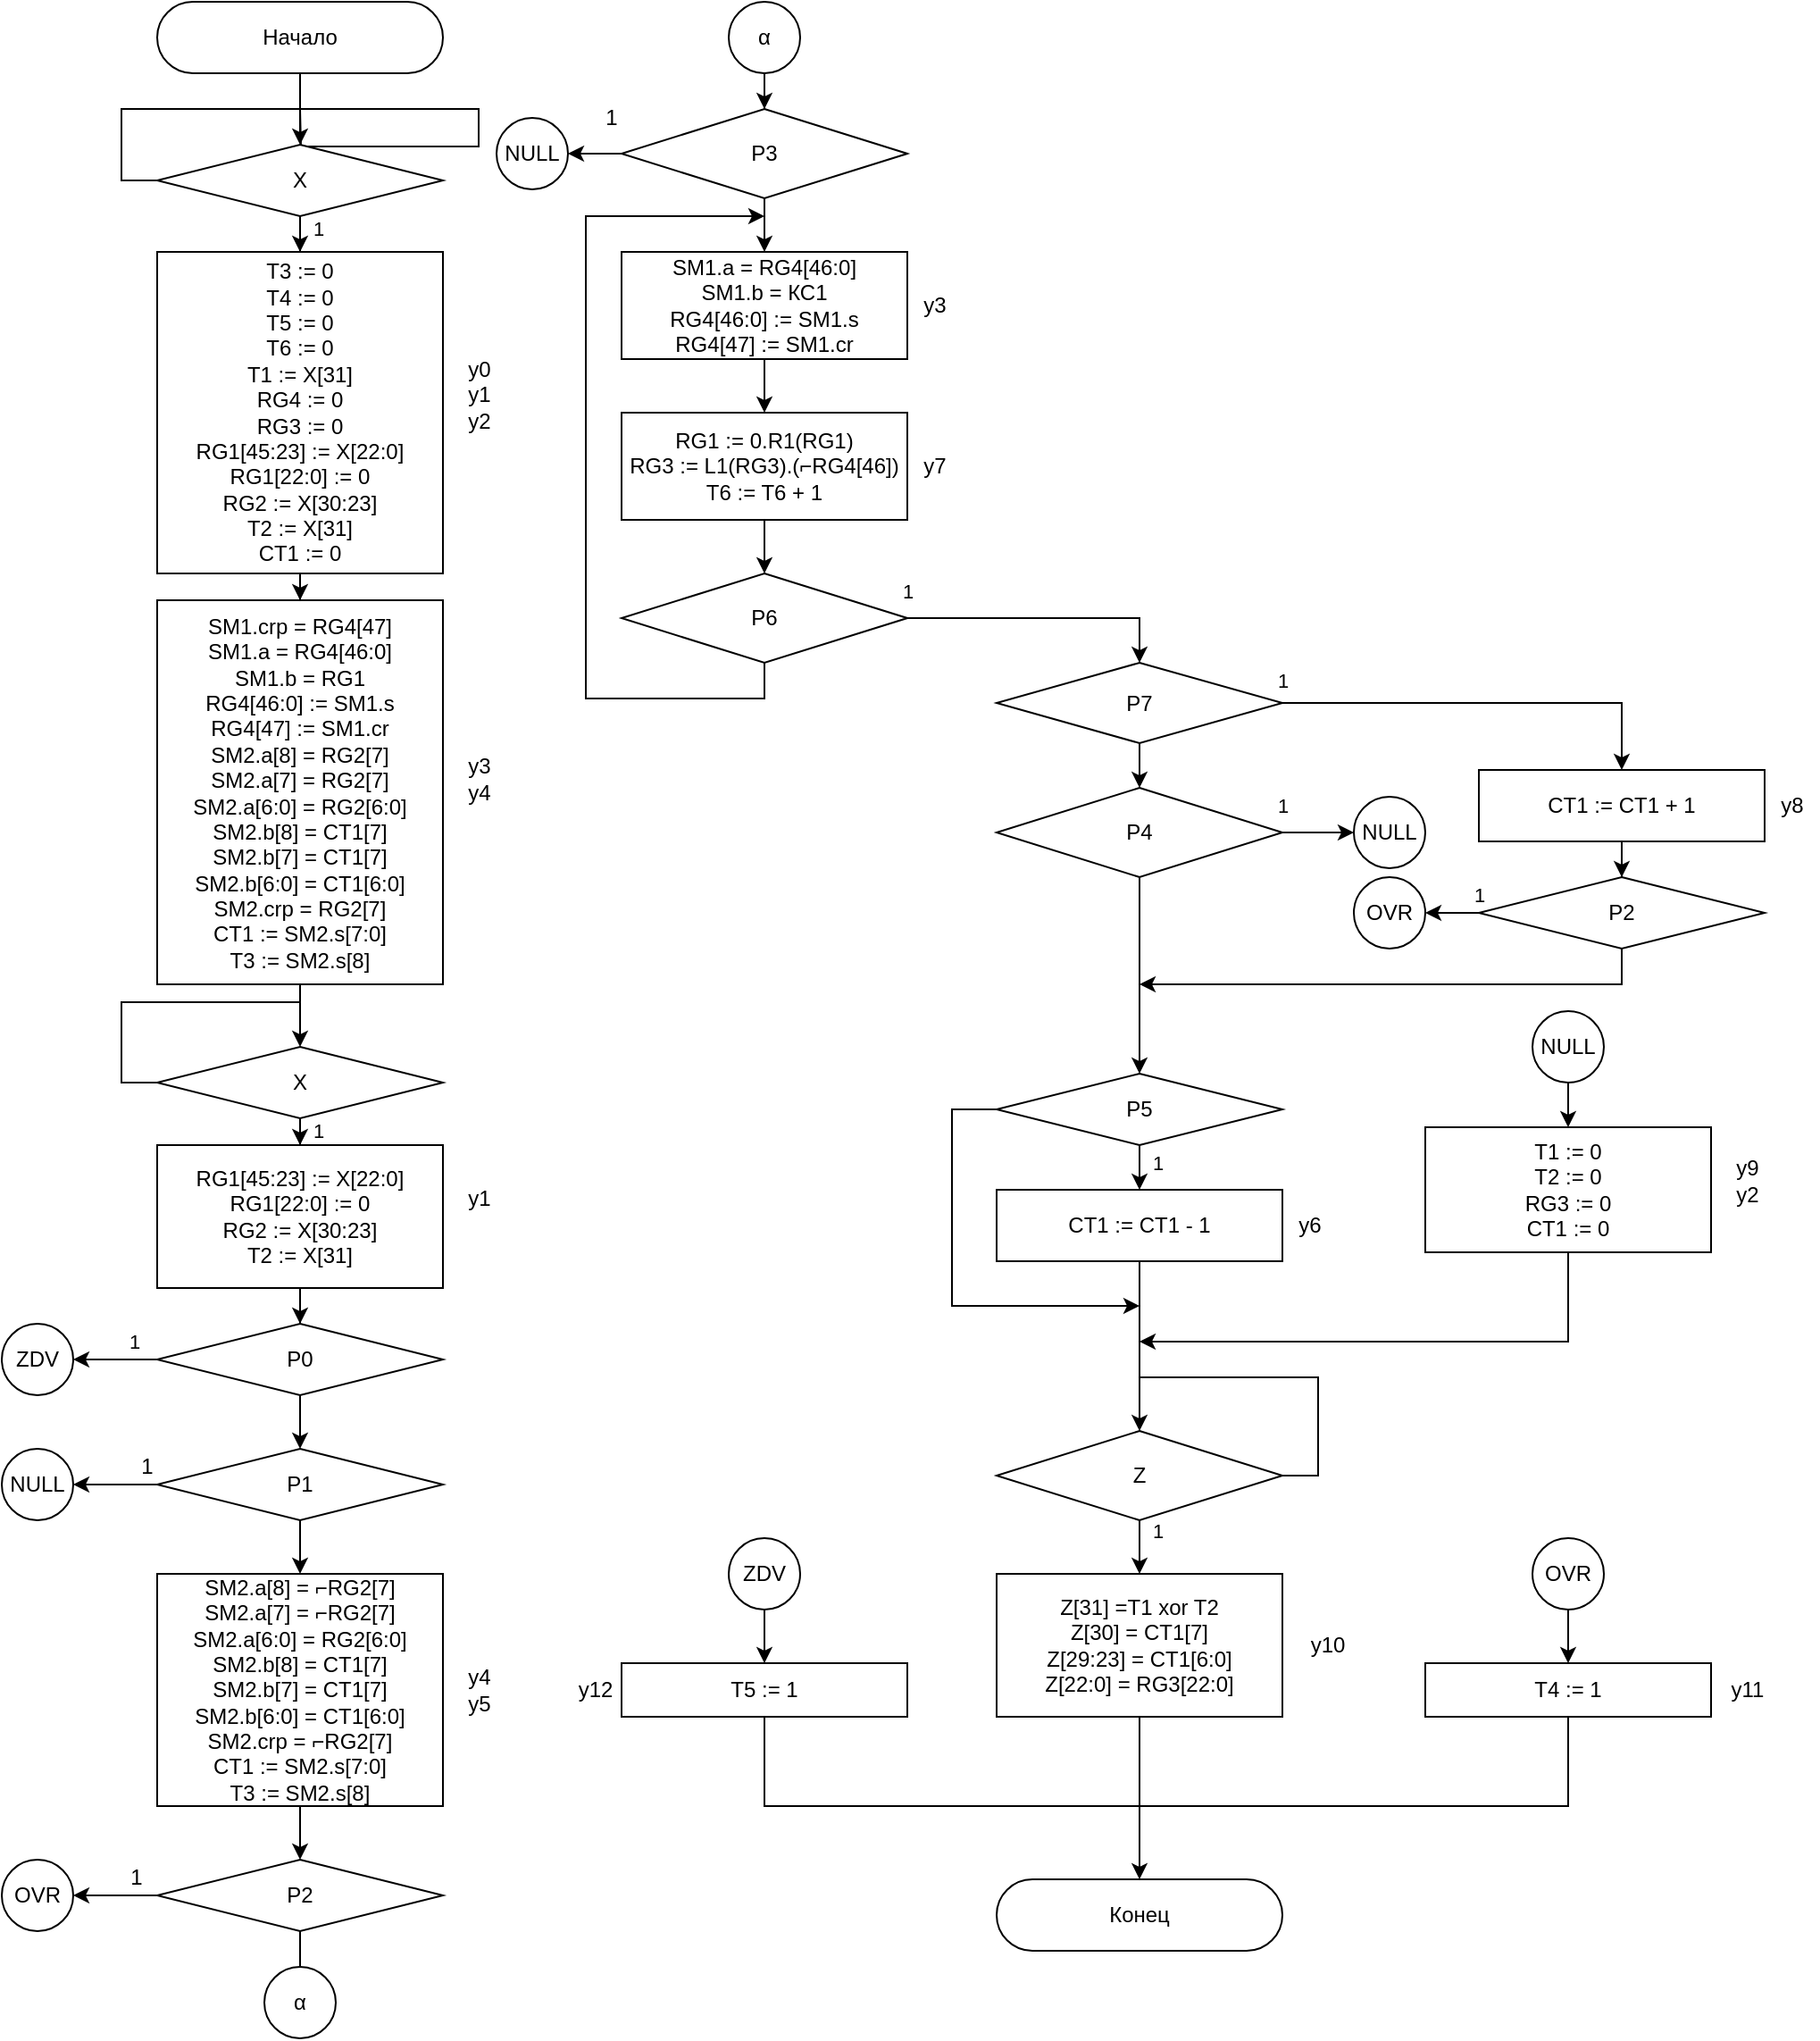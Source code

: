 <mxfile version="20.5.1" type="device"><diagram id="ACObFLgVkWhAxVGLYDQc" name="Page-1"><mxGraphModel dx="2012" dy="662" grid="1" gridSize="10" guides="1" tooltips="1" connect="1" arrows="1" fold="1" page="1" pageScale="1" pageWidth="827" pageHeight="1169" math="0" shadow="0"><root><mxCell id="0"/><mxCell id="1" parent="0"/><mxCell id="IRYFzveRMdwNOG3bAIri-10" value="" style="edgeStyle=orthogonalEdgeStyle;rounded=0;orthogonalLoop=1;jettySize=auto;html=1;fontSize=12;entryX=0.5;entryY=0;entryDx=0;entryDy=0;" parent="1" source="IRYFzveRMdwNOG3bAIri-1" target="IRYFzveRMdwNOG3bAIri-15" edge="1"><mxGeometry relative="1" as="geometry"><mxPoint x="-369.966" y="240.009" as="targetPoint"/></mxGeometry></mxCell><mxCell id="IRYFzveRMdwNOG3bAIri-1" value="&lt;span&gt;SM1.a = RG4[46:0]&lt;/span&gt;&lt;br&gt;&lt;span&gt;SM1.b = КС1&lt;/span&gt;&lt;br&gt;&lt;span&gt;RG4[46:0] := SM1.s&lt;br&gt;RG4[47] := SM1.cr&lt;br&gt;&lt;/span&gt;" style="whiteSpace=wrap;html=1;rounded=0;" parent="1" vertex="1"><mxGeometry x="-450" y="160" width="160" height="60" as="geometry"/></mxCell><mxCell id="IRYFzveRMdwNOG3bAIri-20" value="" style="edgeStyle=orthogonalEdgeStyle;rounded=0;orthogonalLoop=1;jettySize=auto;html=1;fontSize=12;endArrow=classic;endFill=1;exitX=0.5;exitY=1;exitDx=0;exitDy=0;" parent="1" source="GLUhOOd_o06TXUo1otV1-1" edge="1"><mxGeometry relative="1" as="geometry"><mxPoint x="-370" y="140" as="targetPoint"/><Array as="points"><mxPoint x="-370" y="410"/><mxPoint x="-470" y="410"/><mxPoint x="-470" y="140"/></Array><mxPoint x="-370" y="400" as="sourcePoint"/></mxGeometry></mxCell><mxCell id="GLUhOOd_o06TXUo1otV1-2" value="" style="edgeStyle=orthogonalEdgeStyle;rounded=0;orthogonalLoop=1;jettySize=auto;html=1;" parent="1" source="IRYFzveRMdwNOG3bAIri-15" target="GLUhOOd_o06TXUo1otV1-1" edge="1"><mxGeometry relative="1" as="geometry"/></mxCell><mxCell id="IRYFzveRMdwNOG3bAIri-15" value="RG1 := 0.R1(RG1)&lt;br&gt;RG3 := L1(RG3).(⌐RG4[46])&lt;br&gt;T6 := T6 + 1" style="whiteSpace=wrap;html=1;rounded=0;" parent="1" vertex="1"><mxGeometry x="-450" y="250" width="160" height="60" as="geometry"/></mxCell><mxCell id="VNWAp6b7zVvPwONE7y22-46" value="" style="edgeStyle=orthogonalEdgeStyle;rounded=0;orthogonalLoop=1;jettySize=auto;html=1;" parent="1" source="VNWAp6b7zVvPwONE7y22-47" target="VNWAp6b7zVvPwONE7y22-50" edge="1"><mxGeometry relative="1" as="geometry"/></mxCell><mxCell id="VNWAp6b7zVvPwONE7y22-47" value="Начало" style="rounded=1;whiteSpace=wrap;html=1;arcSize=50;" parent="1" vertex="1"><mxGeometry x="-710" y="20" width="160" height="40" as="geometry"/></mxCell><mxCell id="VNWAp6b7zVvPwONE7y22-48" style="edgeStyle=orthogonalEdgeStyle;rounded=0;orthogonalLoop=1;jettySize=auto;html=1;exitX=0;exitY=0.5;exitDx=0;exitDy=0;endArrow=none;endFill=0;" parent="1" source="VNWAp6b7zVvPwONE7y22-50" edge="1"><mxGeometry relative="1" as="geometry"><mxPoint x="-630" y="80" as="targetPoint"/></mxGeometry></mxCell><mxCell id="VNWAp6b7zVvPwONE7y22-49" value="1" style="edgeStyle=orthogonalEdgeStyle;rounded=0;orthogonalLoop=1;jettySize=auto;html=1;endArrow=classic;endFill=1;strokeWidth=1;" parent="1" source="VNWAp6b7zVvPwONE7y22-50" target="VNWAp6b7zVvPwONE7y22-52" edge="1"><mxGeometry x="-0.778" y="10" relative="1" as="geometry"><mxPoint as="offset"/></mxGeometry></mxCell><mxCell id="VNWAp6b7zVvPwONE7y22-50" value="X" style="rhombus;whiteSpace=wrap;html=1;rounded=0;" parent="1" vertex="1"><mxGeometry x="-710" y="100" width="160" height="40" as="geometry"/></mxCell><mxCell id="VNWAp6b7zVvPwONE7y22-51" value="" style="edgeStyle=orthogonalEdgeStyle;rounded=0;orthogonalLoop=1;jettySize=auto;html=1;" parent="1" source="VNWAp6b7zVvPwONE7y22-52" target="VNWAp6b7zVvPwONE7y22-54" edge="1"><mxGeometry relative="1" as="geometry"/></mxCell><mxCell id="VNWAp6b7zVvPwONE7y22-52" value="T3 := 0&lt;br&gt;T4 := 0&lt;br&gt;T5 := 0&lt;br&gt;T6 := 0&lt;br&gt;T1 := X[31]&lt;br&gt;RG4 := 0&lt;br&gt;RG3 := 0&lt;br&gt;RG1[45:23] := X[22:0]&lt;br&gt;RG1[22:0] := 0&lt;br&gt;RG2 := X[30:23]&lt;br&gt;T2 := X[31]&lt;br&gt;CT1 := 0" style="whiteSpace=wrap;html=1;rounded=0;" parent="1" vertex="1"><mxGeometry x="-710" y="160" width="160" height="180" as="geometry"/></mxCell><mxCell id="VNWAp6b7zVvPwONE7y22-53" value="" style="edgeStyle=orthogonalEdgeStyle;rounded=0;orthogonalLoop=1;jettySize=auto;html=1;fontColor=#FF6600;" parent="1" source="VNWAp6b7zVvPwONE7y22-54" target="VNWAp6b7zVvPwONE7y22-59" edge="1"><mxGeometry relative="1" as="geometry"/></mxCell><mxCell id="VNWAp6b7zVvPwONE7y22-54" value="SM1.crp = RG4[47]&lt;br&gt;SM1.a = RG4[46:0]&lt;br&gt;SM1.b = RG1&lt;br&gt;RG4[46:0] := SM1.s&lt;br&gt;RG4[47] := SM1.cr&lt;br&gt;SM2.a[8] = RG2[7]&lt;br&gt;SM2.a[7] = RG2[7]&lt;br&gt;SM2.a[6:0] = RG2[6:0]&lt;br&gt;SM2.b[8] = CT1[7]&lt;br&gt;SM2.b[7] = CT1[7]&lt;br&gt;SM2.b[6:0] = CT1[6:0]&lt;br&gt;SM2.crp = RG2[7]&lt;br&gt;CT1 := SM2.s[7:0]&lt;br&gt;T3 := SM2.s[8]" style="whiteSpace=wrap;html=1;rounded=0;" parent="1" vertex="1"><mxGeometry x="-710" y="355" width="160" height="215" as="geometry"/></mxCell><mxCell id="VNWAp6b7zVvPwONE7y22-57" value="" style="edgeStyle=orthogonalEdgeStyle;rounded=0;orthogonalLoop=1;jettySize=auto;html=1;fontColor=#FF6600;exitX=0;exitY=0.5;exitDx=0;exitDy=0;endArrow=none;endFill=0;" parent="1" source="VNWAp6b7zVvPwONE7y22-59" edge="1"><mxGeometry relative="1" as="geometry"><mxPoint x="-630" y="580" as="targetPoint"/><Array as="points"><mxPoint x="-730" y="625"/><mxPoint x="-730" y="580"/><mxPoint x="-630" y="580"/></Array></mxGeometry></mxCell><mxCell id="VNWAp6b7zVvPwONE7y22-58" value="1" style="edgeStyle=orthogonalEdgeStyle;rounded=0;orthogonalLoop=1;jettySize=auto;html=1;fontColor=#000000;endArrow=classic;endFill=1;startArrow=none;startFill=0;" parent="1" source="VNWAp6b7zVvPwONE7y22-59" target="VNWAp6b7zVvPwONE7y22-61" edge="1"><mxGeometry x="-0.778" y="10" relative="1" as="geometry"><mxPoint as="offset"/></mxGeometry></mxCell><mxCell id="VNWAp6b7zVvPwONE7y22-59" value="X" style="rhombus;whiteSpace=wrap;html=1;rounded=0;" parent="1" vertex="1"><mxGeometry x="-710" y="605" width="160" height="40" as="geometry"/></mxCell><mxCell id="VNWAp6b7zVvPwONE7y22-60" value="" style="edgeStyle=orthogonalEdgeStyle;rounded=0;orthogonalLoop=1;jettySize=auto;html=1;fontColor=#000000;startArrow=none;startFill=0;endArrow=classic;endFill=1;" parent="1" source="VNWAp6b7zVvPwONE7y22-61" target="VNWAp6b7zVvPwONE7y22-65" edge="1"><mxGeometry relative="1" as="geometry"/></mxCell><mxCell id="VNWAp6b7zVvPwONE7y22-61" value="RG1[45:23] := X[22:0]&lt;br&gt;RG1[22:0] := 0&lt;br&gt;&lt;span&gt;RG2 := X[30:23]&lt;br&gt;&lt;/span&gt;T2 := X[31]&lt;span&gt;&lt;br&gt;&lt;/span&gt;" style="whiteSpace=wrap;html=1;rounded=0;" parent="1" vertex="1"><mxGeometry x="-710" y="660" width="160" height="80" as="geometry"/></mxCell><mxCell id="VNWAp6b7zVvPwONE7y22-63" value="1" style="edgeStyle=orthogonalEdgeStyle;rounded=0;orthogonalLoop=1;jettySize=auto;html=1;fontColor=#000000;startArrow=none;startFill=0;endArrow=classic;endFill=1;entryX=1;entryY=0.5;entryDx=0;entryDy=0;" parent="1" source="VNWAp6b7zVvPwONE7y22-65" target="VNWAp6b7zVvPwONE7y22-83" edge="1"><mxGeometry x="-0.429" y="-10" relative="1" as="geometry"><mxPoint x="-780" y="860" as="targetPoint"/><mxPoint as="offset"/></mxGeometry></mxCell><mxCell id="VNWAp6b7zVvPwONE7y22-64" value="" style="edgeStyle=orthogonalEdgeStyle;rounded=0;orthogonalLoop=1;jettySize=auto;html=1;fontSize=12;fontColor=#000000;startArrow=none;startFill=0;endArrow=classic;endFill=1;strokeWidth=1;" parent="1" source="VNWAp6b7zVvPwONE7y22-65" target="VNWAp6b7zVvPwONE7y22-69" edge="1"><mxGeometry relative="1" as="geometry"/></mxCell><mxCell id="VNWAp6b7zVvPwONE7y22-65" value="P0" style="rhombus;whiteSpace=wrap;html=1;rounded=0;" parent="1" vertex="1"><mxGeometry x="-710" y="760" width="160" height="40" as="geometry"/></mxCell><mxCell id="VNWAp6b7zVvPwONE7y22-67" value="1" style="edgeStyle=orthogonalEdgeStyle;rounded=0;orthogonalLoop=1;jettySize=auto;html=1;fontSize=12;fontColor=#000000;startArrow=none;startFill=0;endArrow=classic;endFill=1;strokeWidth=1;entryX=1;entryY=0.5;entryDx=0;entryDy=0;" parent="1" source="VNWAp6b7zVvPwONE7y22-69" target="VNWAp6b7zVvPwONE7y22-84" edge="1"><mxGeometry x="-0.75" y="-10" relative="1" as="geometry"><mxPoint x="-790" y="970" as="targetPoint"/><mxPoint as="offset"/></mxGeometry></mxCell><mxCell id="VNWAp6b7zVvPwONE7y22-68" value="" style="edgeStyle=orthogonalEdgeStyle;rounded=0;orthogonalLoop=1;jettySize=auto;html=1;fontSize=12;fontColor=#000000;startArrow=none;startFill=0;endArrow=classic;endFill=1;strokeWidth=1;" parent="1" source="VNWAp6b7zVvPwONE7y22-69" target="VNWAp6b7zVvPwONE7y22-72" edge="1"><mxGeometry relative="1" as="geometry"/></mxCell><mxCell id="VNWAp6b7zVvPwONE7y22-69" value="P1" style="rhombus;whiteSpace=wrap;html=1;rounded=0;" parent="1" vertex="1"><mxGeometry x="-710" y="830" width="160" height="40" as="geometry"/></mxCell><mxCell id="VNWAp6b7zVvPwONE7y22-71" value="" style="edgeStyle=orthogonalEdgeStyle;rounded=0;orthogonalLoop=1;jettySize=auto;html=1;fontSize=12;fontColor=#000000;startArrow=none;startFill=0;endArrow=classic;endFill=1;strokeWidth=1;" parent="1" source="VNWAp6b7zVvPwONE7y22-72" target="VNWAp6b7zVvPwONE7y22-76" edge="1"><mxGeometry relative="1" as="geometry"/></mxCell><mxCell id="VNWAp6b7zVvPwONE7y22-72" value="SM2.a[8] =&amp;nbsp;⌐RG2[7]&lt;br&gt;SM2.a[7] =&amp;nbsp;⌐RG2[7]&lt;br&gt;SM2.a[6:0] = RG2[6:0]&lt;br&gt;SM2.b[8] = CT1[7]&lt;br&gt;SM2.b[7] = CT1[7]&lt;br&gt;SM2.b[6:0] = CT1[6:0]&lt;br&gt;SM2.crp = ⌐RG2[7]&lt;br&gt;CT1 := SM2.s[7:0]&lt;br&gt;T3 := SM2.s[8]" style="whiteSpace=wrap;html=1;rounded=0;" parent="1" vertex="1"><mxGeometry x="-710" y="900" width="160" height="130" as="geometry"/></mxCell><mxCell id="VNWAp6b7zVvPwONE7y22-74" value="1" style="edgeStyle=orthogonalEdgeStyle;rounded=0;orthogonalLoop=1;jettySize=auto;html=1;fontSize=12;fontColor=#000000;startArrow=none;startFill=0;endArrow=classic;endFill=1;strokeWidth=1;entryX=1;entryY=0.5;entryDx=0;entryDy=0;" parent="1" source="VNWAp6b7zVvPwONE7y22-76" target="VNWAp6b7zVvPwONE7y22-85" edge="1"><mxGeometry x="-0.5" y="-10" relative="1" as="geometry"><mxPoint x="-790" y="1090" as="targetPoint"/><mxPoint as="offset"/></mxGeometry></mxCell><mxCell id="VNWAp6b7zVvPwONE7y22-91" value="" style="edgeStyle=orthogonalEdgeStyle;rounded=0;orthogonalLoop=1;jettySize=auto;html=1;endArrow=none;endFill=0;" parent="1" source="VNWAp6b7zVvPwONE7y22-76" target="VNWAp6b7zVvPwONE7y22-90" edge="1"><mxGeometry relative="1" as="geometry"/></mxCell><mxCell id="VNWAp6b7zVvPwONE7y22-76" value="P2" style="rhombus;whiteSpace=wrap;html=1;rounded=0;" parent="1" vertex="1"><mxGeometry x="-710" y="1060" width="160" height="40" as="geometry"/></mxCell><mxCell id="VNWAp6b7zVvPwONE7y22-78" value="1" style="edgeStyle=orthogonalEdgeStyle;rounded=0;orthogonalLoop=1;jettySize=auto;html=1;fontSize=12;fontColor=#000000;startArrow=none;startFill=0;endArrow=classic;endFill=1;strokeWidth=1;entryX=1;entryY=0.5;entryDx=0;entryDy=0;" parent="1" source="VNWAp6b7zVvPwONE7y22-79" target="VNWAp6b7zVvPwONE7y22-86" edge="1"><mxGeometry x="-0.75" y="-20" relative="1" as="geometry"><mxPoint x="-520" y="151" as="targetPoint"/><mxPoint as="offset"/></mxGeometry></mxCell><mxCell id="VNWAp6b7zVvPwONE7y22-96" value="" style="edgeStyle=orthogonalEdgeStyle;rounded=0;orthogonalLoop=1;jettySize=auto;html=1;endArrow=classic;endFill=1;entryX=0.5;entryY=0;entryDx=0;entryDy=0;" parent="1" source="VNWAp6b7zVvPwONE7y22-79" target="IRYFzveRMdwNOG3bAIri-1" edge="1"><mxGeometry relative="1" as="geometry"><mxPoint x="-369.97" y="165.009" as="targetPoint"/></mxGeometry></mxCell><mxCell id="VNWAp6b7zVvPwONE7y22-79" value="P3" style="rhombus;whiteSpace=wrap;html=1;rounded=0;" parent="1" vertex="1"><mxGeometry x="-450" y="80" width="160" height="50" as="geometry"/></mxCell><mxCell id="VNWAp6b7zVvPwONE7y22-83" value="ZDV" style="ellipse;whiteSpace=wrap;html=1;aspect=fixed;" parent="1" vertex="1"><mxGeometry x="-797" y="760" width="40" height="40" as="geometry"/></mxCell><mxCell id="VNWAp6b7zVvPwONE7y22-84" value="NULL" style="ellipse;whiteSpace=wrap;html=1;aspect=fixed;" parent="1" vertex="1"><mxGeometry x="-797" y="830" width="40" height="40" as="geometry"/></mxCell><mxCell id="VNWAp6b7zVvPwONE7y22-85" value="OVR" style="ellipse;whiteSpace=wrap;html=1;aspect=fixed;" parent="1" vertex="1"><mxGeometry x="-797" y="1060" width="40" height="40" as="geometry"/></mxCell><mxCell id="VNWAp6b7zVvPwONE7y22-86" value="NULL" style="ellipse;whiteSpace=wrap;html=1;aspect=fixed;" parent="1" vertex="1"><mxGeometry x="-520" y="85" width="40" height="40" as="geometry"/></mxCell><mxCell id="VNWAp6b7zVvPwONE7y22-90" value="α" style="ellipse;whiteSpace=wrap;html=1;aspect=fixed;" parent="1" vertex="1"><mxGeometry x="-650" y="1120" width="40" height="40" as="geometry"/></mxCell><mxCell id="VNWAp6b7zVvPwONE7y22-94" value="" style="edgeStyle=orthogonalEdgeStyle;rounded=0;orthogonalLoop=1;jettySize=auto;html=1;endArrow=classic;endFill=1;" parent="1" source="VNWAp6b7zVvPwONE7y22-92" target="VNWAp6b7zVvPwONE7y22-79" edge="1"><mxGeometry relative="1" as="geometry"/></mxCell><mxCell id="VNWAp6b7zVvPwONE7y22-92" value="α" style="ellipse;whiteSpace=wrap;html=1;aspect=fixed;" parent="1" vertex="1"><mxGeometry x="-390" y="20" width="40" height="40" as="geometry"/></mxCell><mxCell id="VNWAp6b7zVvPwONE7y22-117" value="1" style="edgeStyle=orthogonalEdgeStyle;rounded=0;orthogonalLoop=1;jettySize=auto;html=1;endArrow=classic;endFill=1;" parent="1" source="VNWAp6b7zVvPwONE7y22-101" target="VNWAp6b7zVvPwONE7y22-116" edge="1"><mxGeometry x="-1" y="13" relative="1" as="geometry"><mxPoint as="offset"/></mxGeometry></mxCell><mxCell id="r_H6995icmtx8e--mjXb-1" value="" style="edgeStyle=orthogonalEdgeStyle;rounded=0;orthogonalLoop=1;jettySize=auto;html=1;" parent="1" source="VNWAp6b7zVvPwONE7y22-101" target="VNWAp6b7zVvPwONE7y22-103" edge="1"><mxGeometry relative="1" as="geometry"/></mxCell><mxCell id="VNWAp6b7zVvPwONE7y22-101" value="P7" style="rhombus;whiteSpace=wrap;html=1;rounded=0;" parent="1" vertex="1"><mxGeometry x="-240" y="390" width="160" height="45" as="geometry"/></mxCell><mxCell id="VNWAp6b7zVvPwONE7y22-107" value="1" style="edgeStyle=orthogonalEdgeStyle;rounded=0;orthogonalLoop=1;jettySize=auto;html=1;endArrow=classic;endFill=1;" parent="1" source="VNWAp6b7zVvPwONE7y22-103" target="VNWAp6b7zVvPwONE7y22-106" edge="1"><mxGeometry x="-1" y="15" relative="1" as="geometry"><mxPoint as="offset"/></mxGeometry></mxCell><mxCell id="VNWAp6b7zVvPwONE7y22-109" value="" style="edgeStyle=orthogonalEdgeStyle;rounded=0;orthogonalLoop=1;jettySize=auto;html=1;endArrow=classic;endFill=1;entryX=0.5;entryY=0;entryDx=0;entryDy=0;" parent="1" source="VNWAp6b7zVvPwONE7y22-103" target="FB5Z3__CFIu9zgHXGe_r-1" edge="1"><mxGeometry relative="1" as="geometry"/></mxCell><mxCell id="VNWAp6b7zVvPwONE7y22-103" value="P4" style="rhombus;whiteSpace=wrap;html=1;rounded=0;" parent="1" vertex="1"><mxGeometry x="-240" y="460" width="160" height="50" as="geometry"/></mxCell><mxCell id="VNWAp6b7zVvPwONE7y22-111" value="" style="edgeStyle=orthogonalEdgeStyle;rounded=0;orthogonalLoop=1;jettySize=auto;html=1;endArrow=none;endFill=0;exitX=1;exitY=0.5;exitDx=0;exitDy=0;" parent="1" source="VNWAp6b7zVvPwONE7y22-105" edge="1"><mxGeometry relative="1" as="geometry"><mxPoint x="-160" y="790" as="targetPoint"/><Array as="points"><mxPoint x="-60" y="845"/><mxPoint x="-60" y="790"/></Array></mxGeometry></mxCell><mxCell id="VNWAp6b7zVvPwONE7y22-113" value="1" style="edgeStyle=orthogonalEdgeStyle;rounded=0;orthogonalLoop=1;jettySize=auto;html=1;endArrow=classic;endFill=1;" parent="1" source="VNWAp6b7zVvPwONE7y22-105" target="VNWAp6b7zVvPwONE7y22-112" edge="1"><mxGeometry x="-0.765" y="10" relative="1" as="geometry"><mxPoint as="offset"/></mxGeometry></mxCell><mxCell id="VNWAp6b7zVvPwONE7y22-105" value="Z" style="rhombus;whiteSpace=wrap;html=1;rounded=0;" parent="1" vertex="1"><mxGeometry x="-240" y="820" width="160" height="50" as="geometry"/></mxCell><mxCell id="VNWAp6b7zVvPwONE7y22-106" value="NULL" style="ellipse;whiteSpace=wrap;html=1;aspect=fixed;" parent="1" vertex="1"><mxGeometry x="-40" y="465" width="40" height="40" as="geometry"/></mxCell><mxCell id="VNWAp6b7zVvPwONE7y22-115" value="" style="edgeStyle=orthogonalEdgeStyle;rounded=0;orthogonalLoop=1;jettySize=auto;html=1;endArrow=classic;endFill=1;" parent="1" source="VNWAp6b7zVvPwONE7y22-112" target="VNWAp6b7zVvPwONE7y22-114" edge="1"><mxGeometry relative="1" as="geometry"/></mxCell><mxCell id="VNWAp6b7zVvPwONE7y22-112" value="&lt;div&gt;Z[31] =T1 xor T2&lt;/div&gt;&lt;div&gt;Z[30] = CT1[7]&lt;/div&gt;&lt;div&gt;Z[29:23] = CT1[6:0]&lt;/div&gt;&lt;div&gt;Z[22:0] = RG3[22:0]&lt;br&gt;&lt;/div&gt;" style="whiteSpace=wrap;html=1;rounded=0;" parent="1" vertex="1"><mxGeometry x="-240" y="900" width="160" height="80" as="geometry"/></mxCell><mxCell id="VNWAp6b7zVvPwONE7y22-114" value="Конец" style="rounded=1;whiteSpace=wrap;html=1;arcSize=50;" parent="1" vertex="1"><mxGeometry x="-240" y="1071" width="160" height="40" as="geometry"/></mxCell><mxCell id="VNWAp6b7zVvPwONE7y22-119" value="" style="edgeStyle=orthogonalEdgeStyle;rounded=0;orthogonalLoop=1;jettySize=auto;html=1;endArrow=classic;endFill=1;" parent="1" source="VNWAp6b7zVvPwONE7y22-116" target="VNWAp6b7zVvPwONE7y22-118" edge="1"><mxGeometry relative="1" as="geometry"/></mxCell><mxCell id="VNWAp6b7zVvPwONE7y22-116" value="CT1 := CT1 + 1" style="whiteSpace=wrap;html=1;rounded=0;" parent="1" vertex="1"><mxGeometry x="30" y="450" width="160" height="40" as="geometry"/></mxCell><mxCell id="VNWAp6b7zVvPwONE7y22-121" value="1" style="edgeStyle=orthogonalEdgeStyle;rounded=0;orthogonalLoop=1;jettySize=auto;html=1;endArrow=classic;endFill=1;" parent="1" source="VNWAp6b7zVvPwONE7y22-118" target="VNWAp6b7zVvPwONE7y22-120" edge="1"><mxGeometry x="-1" y="-10" relative="1" as="geometry"><mxPoint as="offset"/></mxGeometry></mxCell><mxCell id="VNWAp6b7zVvPwONE7y22-123" value="" style="edgeStyle=orthogonalEdgeStyle;rounded=0;orthogonalLoop=1;jettySize=auto;html=1;endArrow=classic;endFill=1;exitX=0.5;exitY=1;exitDx=0;exitDy=0;" parent="1" source="VNWAp6b7zVvPwONE7y22-118" edge="1"><mxGeometry relative="1" as="geometry"><mxPoint x="-160" y="570" as="targetPoint"/><Array as="points"><mxPoint x="110" y="570"/><mxPoint x="-160" y="570"/></Array></mxGeometry></mxCell><mxCell id="VNWAp6b7zVvPwONE7y22-118" value="P2" style="rhombus;whiteSpace=wrap;html=1;rounded=0;" parent="1" vertex="1"><mxGeometry x="30" y="510" width="160" height="40" as="geometry"/></mxCell><mxCell id="VNWAp6b7zVvPwONE7y22-120" value="OVR" style="ellipse;whiteSpace=wrap;html=1;aspect=fixed;" parent="1" vertex="1"><mxGeometry x="-40" y="510" width="40" height="40" as="geometry"/></mxCell><mxCell id="VNWAp6b7zVvPwONE7y22-124" value="" style="edgeStyle=orthogonalEdgeStyle;rounded=0;orthogonalLoop=1;jettySize=auto;html=1;endArrow=classic;endFill=1;entryX=0.5;entryY=0;entryDx=0;entryDy=0;" parent="1" source="VNWAp6b7zVvPwONE7y22-125" target="VNWAp6b7zVvPwONE7y22-126" edge="1"><mxGeometry relative="1" as="geometry"><mxPoint x="80" y="635" as="targetPoint"/></mxGeometry></mxCell><mxCell id="VNWAp6b7zVvPwONE7y22-125" value="NULL" style="ellipse;whiteSpace=wrap;html=1;aspect=fixed;" parent="1" vertex="1"><mxGeometry x="60" y="585" width="40" height="40" as="geometry"/></mxCell><mxCell id="VNWAp6b7zVvPwONE7y22-128" value="" style="edgeStyle=orthogonalEdgeStyle;rounded=0;orthogonalLoop=1;jettySize=auto;html=1;endArrow=classic;endFill=1;" parent="1" source="VNWAp6b7zVvPwONE7y22-126" edge="1"><mxGeometry relative="1" as="geometry"><mxPoint x="-160" y="770" as="targetPoint"/><Array as="points"><mxPoint x="80" y="770"/><mxPoint x="-40" y="770"/></Array></mxGeometry></mxCell><mxCell id="VNWAp6b7zVvPwONE7y22-126" value="&lt;div&gt;T1 := 0&lt;/div&gt;&lt;div&gt;T2 := 0&lt;/div&gt;&lt;div&gt;&lt;span&gt;RG3 := 0&lt;/span&gt;&lt;br&gt;&lt;/div&gt;&lt;div&gt;CT1 := 0&lt;/div&gt;" style="whiteSpace=wrap;html=1;rounded=0;" parent="1" vertex="1"><mxGeometry y="650" width="160" height="70" as="geometry"/></mxCell><mxCell id="VNWAp6b7zVvPwONE7y22-129" value="" style="edgeStyle=orthogonalEdgeStyle;rounded=0;orthogonalLoop=1;jettySize=auto;html=1;" parent="1" source="VNWAp6b7zVvPwONE7y22-130" target="VNWAp6b7zVvPwONE7y22-131" edge="1"><mxGeometry relative="1" as="geometry"/></mxCell><mxCell id="VNWAp6b7zVvPwONE7y22-130" value="OVR" style="ellipse;whiteSpace=wrap;html=1;aspect=fixed;" parent="1" vertex="1"><mxGeometry x="60" y="880" width="40" height="40" as="geometry"/></mxCell><mxCell id="VNWAp6b7zVvPwONE7y22-133" value="" style="edgeStyle=orthogonalEdgeStyle;rounded=0;orthogonalLoop=1;jettySize=auto;html=1;endArrow=none;endFill=0;" parent="1" source="VNWAp6b7zVvPwONE7y22-131" edge="1"><mxGeometry relative="1" as="geometry"><mxPoint x="-160" y="1030" as="targetPoint"/><Array as="points"><mxPoint x="80" y="1030"/></Array></mxGeometry></mxCell><mxCell id="VNWAp6b7zVvPwONE7y22-131" value="&lt;div&gt;T4 := 1&lt;/div&gt;" style="whiteSpace=wrap;html=1;rounded=0;" parent="1" vertex="1"><mxGeometry y="950" width="160" height="30" as="geometry"/></mxCell><mxCell id="VNWAp6b7zVvPwONE7y22-134" value="" style="edgeStyle=orthogonalEdgeStyle;rounded=0;orthogonalLoop=1;jettySize=auto;html=1;" parent="1" source="VNWAp6b7zVvPwONE7y22-135" target="VNWAp6b7zVvPwONE7y22-136" edge="1"><mxGeometry relative="1" as="geometry"/></mxCell><mxCell id="VNWAp6b7zVvPwONE7y22-135" value="ZDV" style="ellipse;whiteSpace=wrap;html=1;aspect=fixed;" parent="1" vertex="1"><mxGeometry x="-390" y="880" width="40" height="40" as="geometry"/></mxCell><mxCell id="VNWAp6b7zVvPwONE7y22-138" value="" style="edgeStyle=orthogonalEdgeStyle;rounded=0;orthogonalLoop=1;jettySize=auto;html=1;endArrow=none;endFill=0;" parent="1" source="VNWAp6b7zVvPwONE7y22-136" edge="1"><mxGeometry relative="1" as="geometry"><mxPoint x="-160" y="1030" as="targetPoint"/><Array as="points"><mxPoint x="-370" y="1030"/></Array></mxGeometry></mxCell><mxCell id="VNWAp6b7zVvPwONE7y22-136" value="&lt;div&gt;T5 := 1&lt;/div&gt;" style="whiteSpace=wrap;html=1;rounded=0;" parent="1" vertex="1"><mxGeometry x="-450" y="950" width="160" height="30" as="geometry"/></mxCell><mxCell id="VNWAp6b7zVvPwONE7y22-139" value="y0&lt;br&gt;y1&lt;br&gt;y2" style="text;html=1;align=center;verticalAlign=middle;resizable=0;points=[];autosize=1;strokeColor=none;fillColor=none;" parent="1" vertex="1"><mxGeometry x="-545" y="215" width="30" height="50" as="geometry"/></mxCell><mxCell id="VNWAp6b7zVvPwONE7y22-141" value="y3&lt;br&gt;y4" style="text;html=1;align=center;verticalAlign=middle;resizable=0;points=[];autosize=1;strokeColor=none;fillColor=none;" parent="1" vertex="1"><mxGeometry x="-545" y="440" width="30" height="30" as="geometry"/></mxCell><mxCell id="VNWAp6b7zVvPwONE7y22-145" value="y1" style="text;html=1;align=center;verticalAlign=middle;resizable=0;points=[];autosize=1;strokeColor=none;fillColor=none;" parent="1" vertex="1"><mxGeometry x="-545" y="680" width="30" height="20" as="geometry"/></mxCell><mxCell id="VNWAp6b7zVvPwONE7y22-146" value="y4&lt;br&gt;y5" style="text;html=1;align=center;verticalAlign=middle;resizable=0;points=[];autosize=1;strokeColor=none;fillColor=none;" parent="1" vertex="1"><mxGeometry x="-545" y="950" width="30" height="30" as="geometry"/></mxCell><mxCell id="VNWAp6b7zVvPwONE7y22-147" value="y3" style="text;html=1;align=center;verticalAlign=middle;resizable=0;points=[];autosize=1;strokeColor=none;fillColor=none;" parent="1" vertex="1"><mxGeometry x="-290" y="180" width="30" height="20" as="geometry"/></mxCell><mxCell id="VNWAp6b7zVvPwONE7y22-149" value="y7" style="text;html=1;align=center;verticalAlign=middle;resizable=0;points=[];autosize=1;strokeColor=none;fillColor=none;" parent="1" vertex="1"><mxGeometry x="-290" y="270" width="30" height="20" as="geometry"/></mxCell><mxCell id="VNWAp6b7zVvPwONE7y22-150" value="y8" style="text;html=1;align=center;verticalAlign=middle;resizable=0;points=[];autosize=1;strokeColor=none;fillColor=none;" parent="1" vertex="1"><mxGeometry x="190" y="460" width="30" height="20" as="geometry"/></mxCell><mxCell id="VNWAp6b7zVvPwONE7y22-151" value="y9&lt;br&gt;y2" style="text;html=1;align=center;verticalAlign=middle;resizable=0;points=[];autosize=1;strokeColor=none;fillColor=none;" parent="1" vertex="1"><mxGeometry x="165" y="665" width="30" height="30" as="geometry"/></mxCell><mxCell id="VNWAp6b7zVvPwONE7y22-153" value="y10" style="text;html=1;align=center;verticalAlign=middle;resizable=0;points=[];autosize=1;strokeColor=none;fillColor=none;" parent="1" vertex="1"><mxGeometry x="-70" y="930" width="30" height="20" as="geometry"/></mxCell><mxCell id="VNWAp6b7zVvPwONE7y22-154" value="y11" style="text;html=1;align=center;verticalAlign=middle;resizable=0;points=[];autosize=1;strokeColor=none;fillColor=none;" parent="1" vertex="1"><mxGeometry x="165" y="955" width="30" height="20" as="geometry"/></mxCell><mxCell id="VNWAp6b7zVvPwONE7y22-155" value="y12" style="text;html=1;align=center;verticalAlign=middle;resizable=0;points=[];autosize=1;strokeColor=none;fillColor=none;" parent="1" vertex="1"><mxGeometry x="-480" y="955" width="30" height="20" as="geometry"/></mxCell><mxCell id="FB5Z3__CFIu9zgHXGe_r-3" value="1" style="edgeStyle=orthogonalEdgeStyle;rounded=0;orthogonalLoop=1;jettySize=auto;html=1;" parent="1" source="FB5Z3__CFIu9zgHXGe_r-1" target="FB5Z3__CFIu9zgHXGe_r-2" edge="1"><mxGeometry x="0.092" y="-10" relative="1" as="geometry"><mxPoint as="offset"/></mxGeometry></mxCell><mxCell id="FB5Z3__CFIu9zgHXGe_r-7" value="" style="edgeStyle=orthogonalEdgeStyle;rounded=0;orthogonalLoop=1;jettySize=auto;html=1;exitX=0;exitY=0.5;exitDx=0;exitDy=0;endArrow=classic;endFill=1;" parent="1" source="FB5Z3__CFIu9zgHXGe_r-1" edge="1"><mxGeometry relative="1" as="geometry"><mxPoint x="-160" y="750" as="targetPoint"/><Array as="points"><mxPoint x="-265" y="640"/><mxPoint x="-265" y="750"/><mxPoint x="-165" y="750"/></Array></mxGeometry></mxCell><mxCell id="FB5Z3__CFIu9zgHXGe_r-1" value="P5" style="rhombus;whiteSpace=wrap;html=1;rounded=0;" parent="1" vertex="1"><mxGeometry x="-240" y="620" width="160" height="40" as="geometry"/></mxCell><mxCell id="FB5Z3__CFIu9zgHXGe_r-6" value="" style="edgeStyle=orthogonalEdgeStyle;rounded=0;orthogonalLoop=1;jettySize=auto;html=1;entryX=0.5;entryY=0;entryDx=0;entryDy=0;" parent="1" source="FB5Z3__CFIu9zgHXGe_r-2" target="VNWAp6b7zVvPwONE7y22-105" edge="1"><mxGeometry relative="1" as="geometry"><mxPoint x="-160" y="785" as="targetPoint"/></mxGeometry></mxCell><mxCell id="FB5Z3__CFIu9zgHXGe_r-2" value="CT1 := CT1 - 1" style="whiteSpace=wrap;html=1;rounded=0;" parent="1" vertex="1"><mxGeometry x="-240" y="685" width="160" height="40" as="geometry"/></mxCell><mxCell id="FB5Z3__CFIu9zgHXGe_r-4" value="y6" style="text;html=1;align=center;verticalAlign=middle;resizable=0;points=[];autosize=1;strokeColor=none;fillColor=none;" parent="1" vertex="1"><mxGeometry x="-80" y="695" width="30" height="20" as="geometry"/></mxCell><mxCell id="GLUhOOd_o06TXUo1otV1-3" value="1" style="edgeStyle=orthogonalEdgeStyle;rounded=0;orthogonalLoop=1;jettySize=auto;html=1;entryX=0.5;entryY=0;entryDx=0;entryDy=0;" parent="1" source="GLUhOOd_o06TXUo1otV1-1" target="VNWAp6b7zVvPwONE7y22-101" edge="1"><mxGeometry x="-1" y="15" relative="1" as="geometry"><mxPoint as="offset"/></mxGeometry></mxCell><mxCell id="GLUhOOd_o06TXUo1otV1-1" value="P6" style="rhombus;whiteSpace=wrap;html=1;rounded=0;" parent="1" vertex="1"><mxGeometry x="-450" y="340" width="160" height="50" as="geometry"/></mxCell></root></mxGraphModel></diagram></mxfile>